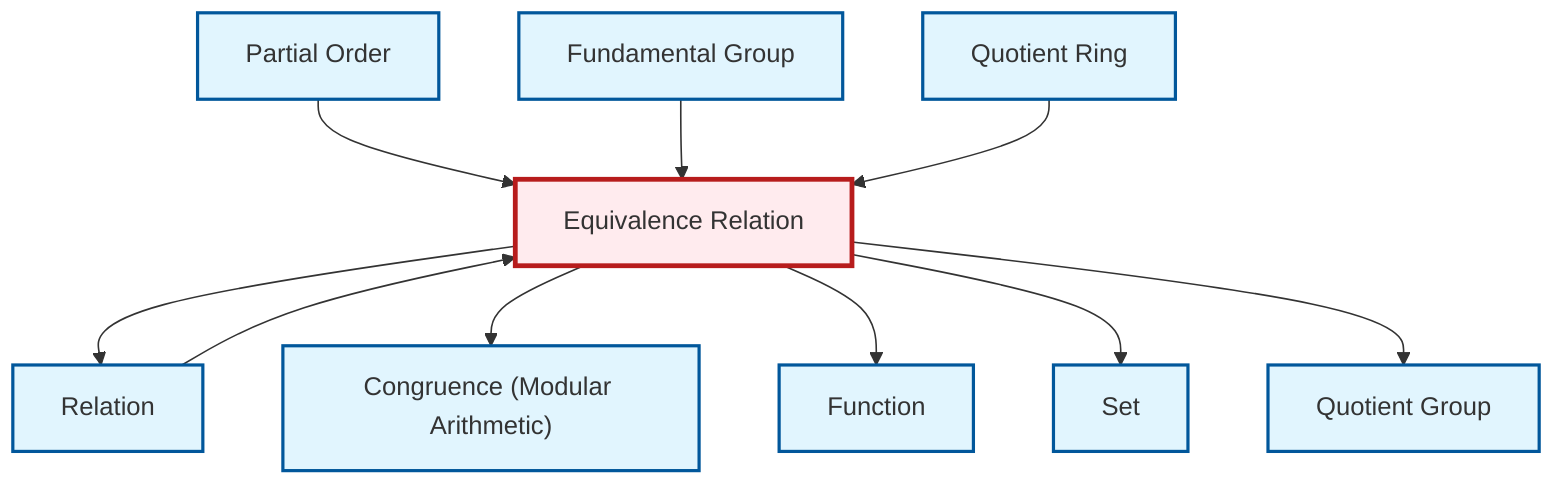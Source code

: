 graph TD
    classDef definition fill:#e1f5fe,stroke:#01579b,stroke-width:2px
    classDef theorem fill:#f3e5f5,stroke:#4a148c,stroke-width:2px
    classDef axiom fill:#fff3e0,stroke:#e65100,stroke-width:2px
    classDef example fill:#e8f5e9,stroke:#1b5e20,stroke-width:2px
    classDef current fill:#ffebee,stroke:#b71c1c,stroke-width:3px
    def-quotient-ring["Quotient Ring"]:::definition
    def-set["Set"]:::definition
    def-partial-order["Partial Order"]:::definition
    def-fundamental-group["Fundamental Group"]:::definition
    def-quotient-group["Quotient Group"]:::definition
    def-equivalence-relation["Equivalence Relation"]:::definition
    def-function["Function"]:::definition
    def-relation["Relation"]:::definition
    def-congruence["Congruence (Modular Arithmetic)"]:::definition
    def-relation --> def-equivalence-relation
    def-equivalence-relation --> def-relation
    def-equivalence-relation --> def-congruence
    def-partial-order --> def-equivalence-relation
    def-equivalence-relation --> def-function
    def-equivalence-relation --> def-set
    def-fundamental-group --> def-equivalence-relation
    def-quotient-ring --> def-equivalence-relation
    def-equivalence-relation --> def-quotient-group
    class def-equivalence-relation current